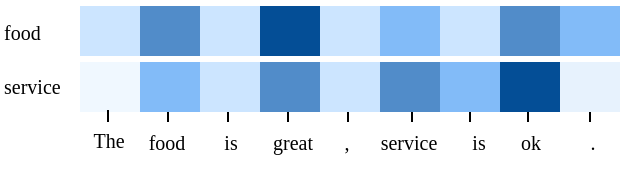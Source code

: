 <mxfile version="23.1.4" type="github">
  <diagram name="第 1 页" id="QFo4rpMajQ0m4gN3oKNT">
    <mxGraphModel dx="569" dy="379" grid="1" gridSize="10" guides="1" tooltips="1" connect="1" arrows="1" fold="1" page="1" pageScale="1" pageWidth="827" pageHeight="1169" math="0" shadow="0">
      <root>
        <mxCell id="0" />
        <mxCell id="1" parent="0" />
        <mxCell id="Tfmw1DpFzd8yZ36O808D-23" value="service" style="text;html=1;align=left;verticalAlign=middle;resizable=0;points=[];autosize=1;strokeColor=none;fillColor=none;fontSize=10;fontFamily=Times New Roman;" vertex="1" parent="1">
          <mxGeometry x="187" y="275" width="50" height="30" as="geometry" />
        </mxCell>
        <mxCell id="Tfmw1DpFzd8yZ36O808D-25" value="food" style="text;html=1;align=left;verticalAlign=middle;resizable=0;points=[];autosize=1;strokeColor=none;fillColor=none;fontSize=10;fontFamily=Times New Roman;" vertex="1" parent="1">
          <mxGeometry x="187" y="247.5" width="40" height="30" as="geometry" />
        </mxCell>
        <mxCell id="Tfmw1DpFzd8yZ36O808D-36" value="" style="whiteSpace=wrap;html=1;strokeColor=none;fillColor=#F0F8FF;fontSize=10;fontFamily=Times New Roman;" vertex="1" parent="1">
          <mxGeometry x="227" y="278" width="30" height="25" as="geometry" />
        </mxCell>
        <mxCell id="Tfmw1DpFzd8yZ36O808D-37" value="" style="whiteSpace=wrap;html=1;fillColor=#82BBF8;strokeColor=none;fontSize=10;fontFamily=Times New Roman;" vertex="1" parent="1">
          <mxGeometry x="257" y="278" width="30" height="25" as="geometry" />
        </mxCell>
        <mxCell id="Tfmw1DpFzd8yZ36O808D-38" value="" style="whiteSpace=wrap;html=1;strokeColor=none;fillColor=#CCE5FF;fontSize=10;fontFamily=Times New Roman;" vertex="1" parent="1">
          <mxGeometry x="287" y="278" width="30" height="25" as="geometry" />
        </mxCell>
        <mxCell id="Tfmw1DpFzd8yZ36O808D-39" value="" style="whiteSpace=wrap;html=1;fillColor=#518CC9;strokeColor=none;fontSize=10;fontFamily=Times New Roman;" vertex="1" parent="1">
          <mxGeometry x="317" y="278" width="30" height="25" as="geometry" />
        </mxCell>
        <mxCell id="Tfmw1DpFzd8yZ36O808D-40" value="" style="whiteSpace=wrap;html=1;strokeColor=none;fillColor=#CCE5FF;fontSize=10;fontFamily=Times New Roman;" vertex="1" parent="1">
          <mxGeometry x="347" y="278" width="30" height="25" as="geometry" />
        </mxCell>
        <mxCell id="Tfmw1DpFzd8yZ36O808D-41" value="" style="whiteSpace=wrap;html=1;fillColor=#518CC9;strokeColor=none;fontSize=10;fontFamily=Times New Roman;" vertex="1" parent="1">
          <mxGeometry x="377" y="278" width="30" height="25" as="geometry" />
        </mxCell>
        <mxCell id="Tfmw1DpFzd8yZ36O808D-42" value="" style="whiteSpace=wrap;html=1;strokeColor=none;fillColor=#82BBF8;fontSize=10;fontFamily=Times New Roman;" vertex="1" parent="1">
          <mxGeometry x="407" y="278" width="30" height="25" as="geometry" />
        </mxCell>
        <mxCell id="Tfmw1DpFzd8yZ36O808D-43" value="" style="whiteSpace=wrap;html=1;fillColor=#044E96;strokeColor=none;fontSize=10;fontFamily=Times New Roman;" vertex="1" parent="1">
          <mxGeometry x="437" y="278" width="30" height="25" as="geometry" />
        </mxCell>
        <mxCell id="Tfmw1DpFzd8yZ36O808D-44" value="" style="whiteSpace=wrap;html=1;strokeColor=none;fillColor=#E7F2FD;fontSize=10;fontFamily=Times New Roman;" vertex="1" parent="1">
          <mxGeometry x="467" y="278" width="30" height="25" as="geometry" />
        </mxCell>
        <mxCell id="Tfmw1DpFzd8yZ36O808D-46" value="&lt;font style=&quot;font-size: 10px;&quot;&gt;food&lt;/font&gt;" style="text;html=1;align=center;verticalAlign=middle;resizable=0;points=[];autosize=1;strokeColor=none;fillColor=none;fontSize=10;fontFamily=Times New Roman;" vertex="1" parent="1">
          <mxGeometry x="250" y="303" width="40" height="30" as="geometry" />
        </mxCell>
        <mxCell id="Tfmw1DpFzd8yZ36O808D-47" value="&lt;font style=&quot;font-size: 10px;&quot;&gt;is&lt;/font&gt;" style="text;html=1;align=center;verticalAlign=middle;resizable=0;points=[];autosize=1;strokeColor=none;fillColor=none;fontSize=10;fontFamily=Times New Roman;" vertex="1" parent="1">
          <mxGeometry x="287" y="303" width="30" height="30" as="geometry" />
        </mxCell>
        <mxCell id="Tfmw1DpFzd8yZ36O808D-48" value="&lt;font style=&quot;font-size: 10px;&quot;&gt;great&lt;/font&gt;" style="text;html=1;align=center;verticalAlign=middle;resizable=0;points=[];autosize=1;strokeColor=none;fillColor=none;fontSize=10;fontFamily=Times New Roman;" vertex="1" parent="1">
          <mxGeometry x="313" y="303" width="40" height="30" as="geometry" />
        </mxCell>
        <mxCell id="Tfmw1DpFzd8yZ36O808D-49" value="&lt;font style=&quot;font-size: 10px;&quot;&gt;,&lt;/font&gt;" style="text;html=1;align=center;verticalAlign=middle;resizable=0;points=[];autosize=1;strokeColor=none;fillColor=none;fontSize=10;fontFamily=Times New Roman;" vertex="1" parent="1">
          <mxGeometry x="345" y="303" width="30" height="30" as="geometry" />
        </mxCell>
        <mxCell id="Tfmw1DpFzd8yZ36O808D-50" value="&lt;font style=&quot;font-size: 10px;&quot;&gt;service&lt;/font&gt;" style="text;html=1;align=center;verticalAlign=middle;resizable=0;points=[];autosize=1;strokeColor=none;fillColor=none;fontSize=10;fontFamily=Times New Roman;" vertex="1" parent="1">
          <mxGeometry x="366" y="303" width="50" height="30" as="geometry" />
        </mxCell>
        <mxCell id="Tfmw1DpFzd8yZ36O808D-51" value="&lt;span style=&quot;font-size: 10px;&quot;&gt;is&lt;/span&gt;" style="text;html=1;align=center;verticalAlign=middle;resizable=0;points=[];autosize=1;strokeColor=none;fillColor=none;fontSize=10;fontFamily=Times New Roman;" vertex="1" parent="1">
          <mxGeometry x="411" y="303" width="30" height="30" as="geometry" />
        </mxCell>
        <mxCell id="Tfmw1DpFzd8yZ36O808D-52" value="&lt;span style=&quot;font-size: 10px;&quot;&gt;ok&lt;/span&gt;" style="text;html=1;align=center;verticalAlign=middle;resizable=0;points=[];autosize=1;strokeColor=none;fillColor=none;fontSize=10;fontFamily=Times New Roman;" vertex="1" parent="1">
          <mxGeometry x="437" y="303" width="30" height="30" as="geometry" />
        </mxCell>
        <mxCell id="Tfmw1DpFzd8yZ36O808D-53" value="&lt;span style=&quot;font-size: 10px;&quot;&gt;.&lt;/span&gt;" style="text;html=1;align=center;verticalAlign=middle;resizable=0;points=[];autosize=1;strokeColor=none;fillColor=none;fontSize=10;fontFamily=Times New Roman;fontStyle=0" vertex="1" parent="1">
          <mxGeometry x="468" y="303" width="30" height="30" as="geometry" />
        </mxCell>
        <mxCell id="Tfmw1DpFzd8yZ36O808D-55" value="" style="endArrow=none;html=1;rounded=0;fontFamily=Times New Roman;fontSize=11;strokeColor=none;" edge="1" parent="1" source="Tfmw1DpFzd8yZ36O808D-77">
          <mxGeometry width="50" height="50" relative="1" as="geometry">
            <mxPoint x="241" y="308" as="sourcePoint" />
            <mxPoint x="241" y="303" as="targetPoint" />
          </mxGeometry>
        </mxCell>
        <mxCell id="Tfmw1DpFzd8yZ36O808D-56" value="" style="endArrow=none;html=1;rounded=0;fontFamily=Times New Roman;fontSize=11;" edge="1" parent="1">
          <mxGeometry width="50" height="50" relative="1" as="geometry">
            <mxPoint x="271" y="308" as="sourcePoint" />
            <mxPoint x="271" y="303" as="targetPoint" />
          </mxGeometry>
        </mxCell>
        <mxCell id="Tfmw1DpFzd8yZ36O808D-57" value="" style="endArrow=none;html=1;rounded=0;fontFamily=Times New Roman;fontSize=11;" edge="1" parent="1">
          <mxGeometry width="50" height="50" relative="1" as="geometry">
            <mxPoint x="301" y="308" as="sourcePoint" />
            <mxPoint x="301" y="303" as="targetPoint" />
          </mxGeometry>
        </mxCell>
        <mxCell id="Tfmw1DpFzd8yZ36O808D-58" value="" style="endArrow=none;html=1;rounded=0;fontFamily=Times New Roman;fontSize=11;" edge="1" parent="1">
          <mxGeometry width="50" height="50" relative="1" as="geometry">
            <mxPoint x="331" y="308" as="sourcePoint" />
            <mxPoint x="331" y="303" as="targetPoint" />
          </mxGeometry>
        </mxCell>
        <mxCell id="Tfmw1DpFzd8yZ36O808D-59" value="" style="endArrow=none;html=1;rounded=0;fontFamily=Times New Roman;fontSize=11;" edge="1" parent="1">
          <mxGeometry width="50" height="50" relative="1" as="geometry">
            <mxPoint x="361" y="308" as="sourcePoint" />
            <mxPoint x="361" y="303" as="targetPoint" />
          </mxGeometry>
        </mxCell>
        <mxCell id="Tfmw1DpFzd8yZ36O808D-60" value="" style="endArrow=none;html=1;rounded=0;fontFamily=Times New Roman;fontSize=11;" edge="1" parent="1">
          <mxGeometry width="50" height="50" relative="1" as="geometry">
            <mxPoint x="393" y="308" as="sourcePoint" />
            <mxPoint x="393" y="303" as="targetPoint" />
          </mxGeometry>
        </mxCell>
        <mxCell id="Tfmw1DpFzd8yZ36O808D-61" value="" style="endArrow=none;html=1;rounded=0;fontFamily=Times New Roman;fontSize=11;" edge="1" parent="1">
          <mxGeometry width="50" height="50" relative="1" as="geometry">
            <mxPoint x="422" y="308" as="sourcePoint" />
            <mxPoint x="422" y="303" as="targetPoint" />
          </mxGeometry>
        </mxCell>
        <mxCell id="Tfmw1DpFzd8yZ36O808D-62" value="" style="endArrow=none;html=1;rounded=0;fontFamily=Times New Roman;fontSize=11;" edge="1" parent="1">
          <mxGeometry width="50" height="50" relative="1" as="geometry">
            <mxPoint x="451" y="308" as="sourcePoint" />
            <mxPoint x="451" y="303" as="targetPoint" />
          </mxGeometry>
        </mxCell>
        <mxCell id="Tfmw1DpFzd8yZ36O808D-63" value="" style="endArrow=none;html=1;rounded=0;fontFamily=Times New Roman;fontSize=11;" edge="1" parent="1">
          <mxGeometry width="50" height="50" relative="1" as="geometry">
            <mxPoint x="482" y="308" as="sourcePoint" />
            <mxPoint x="482" y="303" as="targetPoint" />
          </mxGeometry>
        </mxCell>
        <mxCell id="Tfmw1DpFzd8yZ36O808D-65" value="" style="whiteSpace=wrap;html=1;strokeColor=none;fillColor=#CCE5FF;fontSize=10;fontFamily=Times New Roman;" vertex="1" parent="1">
          <mxGeometry x="227" y="250" width="30" height="25" as="geometry" />
        </mxCell>
        <mxCell id="Tfmw1DpFzd8yZ36O808D-66" value="" style="whiteSpace=wrap;html=1;fillColor=#518CC9;strokeColor=none;fontSize=10;fontFamily=Times New Roman;" vertex="1" parent="1">
          <mxGeometry x="257" y="250" width="30" height="25" as="geometry" />
        </mxCell>
        <mxCell id="Tfmw1DpFzd8yZ36O808D-67" value="" style="whiteSpace=wrap;html=1;strokeColor=none;fillColor=#cce5ff;fontSize=10;fontFamily=Times New Roman;" vertex="1" parent="1">
          <mxGeometry x="287" y="250" width="30" height="25" as="geometry" />
        </mxCell>
        <mxCell id="Tfmw1DpFzd8yZ36O808D-68" value="" style="whiteSpace=wrap;html=1;fillColor=#044E96;strokeColor=none;fontSize=10;fontFamily=Times New Roman;" vertex="1" parent="1">
          <mxGeometry x="317" y="250" width="30" height="25" as="geometry" />
        </mxCell>
        <mxCell id="Tfmw1DpFzd8yZ36O808D-69" value="" style="whiteSpace=wrap;html=1;strokeColor=none;fillColor=#CCE5FF;fontSize=10;fontFamily=Times New Roman;" vertex="1" parent="1">
          <mxGeometry x="347" y="250" width="30" height="25" as="geometry" />
        </mxCell>
        <mxCell id="Tfmw1DpFzd8yZ36O808D-70" value="" style="whiteSpace=wrap;html=1;fillColor=#82BBF8;strokeColor=none;fontSize=10;fontFamily=Times New Roman;" vertex="1" parent="1">
          <mxGeometry x="377" y="250" width="30" height="25" as="geometry" />
        </mxCell>
        <mxCell id="Tfmw1DpFzd8yZ36O808D-71" value="" style="whiteSpace=wrap;html=1;strokeColor=none;fillColor=#CCE5FF;fontSize=10;fontFamily=Times New Roman;" vertex="1" parent="1">
          <mxGeometry x="407" y="250" width="30" height="25" as="geometry" />
        </mxCell>
        <mxCell id="Tfmw1DpFzd8yZ36O808D-72" value="" style="whiteSpace=wrap;html=1;fillColor=#518CC9;strokeColor=none;fontSize=10;fontFamily=Times New Roman;" vertex="1" parent="1">
          <mxGeometry x="437" y="250" width="30" height="25" as="geometry" />
        </mxCell>
        <mxCell id="Tfmw1DpFzd8yZ36O808D-73" value="" style="whiteSpace=wrap;html=1;strokeColor=none;fillColor=#82BBF8;fontSize=10;fontFamily=Times New Roman;" vertex="1" parent="1">
          <mxGeometry x="467" y="250" width="30" height="25" as="geometry" />
        </mxCell>
        <mxCell id="Tfmw1DpFzd8yZ36O808D-76" value="" style="endArrow=none;html=1;rounded=0;fontFamily=Times New Roman;fontSize=11;" edge="1" parent="1" target="Tfmw1DpFzd8yZ36O808D-77">
          <mxGeometry width="50" height="50" relative="1" as="geometry">
            <mxPoint x="241" y="308" as="sourcePoint" />
            <mxPoint x="241" y="303" as="targetPoint" />
          </mxGeometry>
        </mxCell>
        <mxCell id="Tfmw1DpFzd8yZ36O808D-77" value="&lt;font style=&quot;font-size: 10px;&quot;&gt;The&lt;/font&gt;" style="text;html=1;align=center;verticalAlign=middle;resizable=0;points=[];autosize=1;strokeColor=none;fillColor=none;fontSize=10;fontFamily=Times New Roman;" vertex="1" parent="1">
          <mxGeometry x="221" y="302" width="40" height="30" as="geometry" />
        </mxCell>
      </root>
    </mxGraphModel>
  </diagram>
</mxfile>
